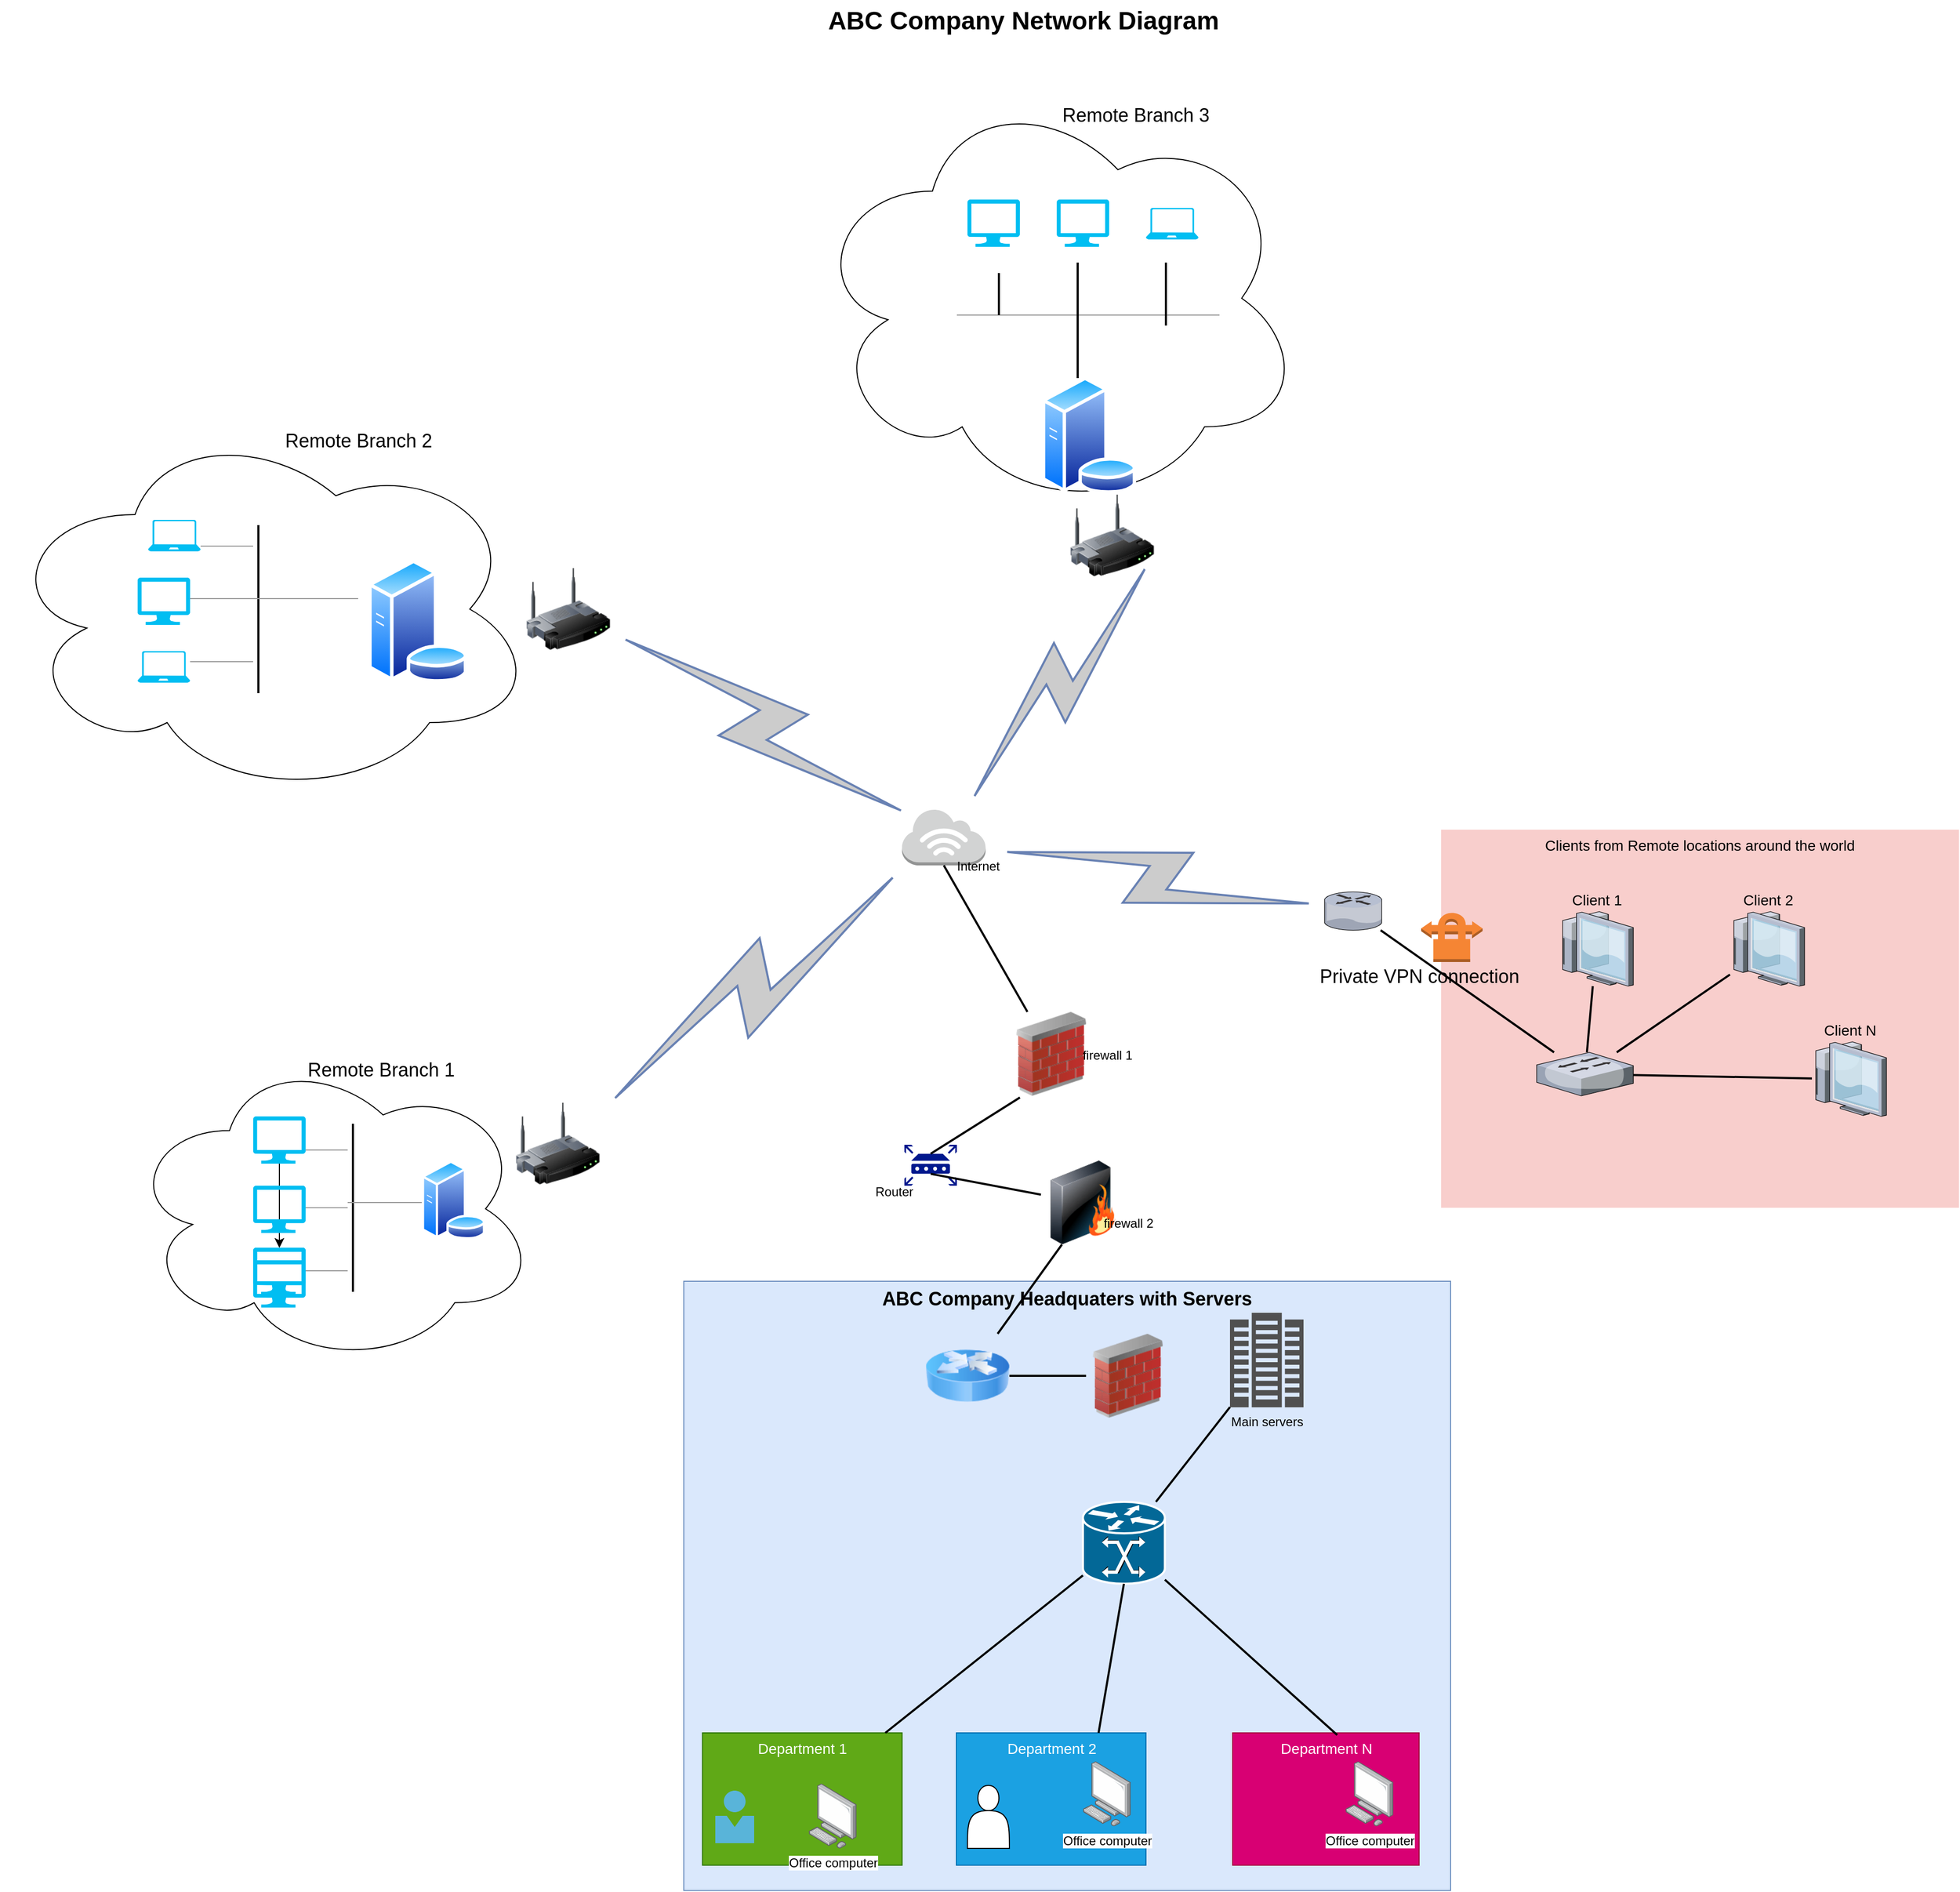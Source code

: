 <mxfile version="20.7.4" type="device"><diagram id="hyU-bhejoa185x5GGzPg" name="Page-1"><mxGraphModel dx="1867" dy="1758" grid="1" gridSize="10" guides="1" tooltips="1" connect="1" arrows="1" fold="1" page="1" pageScale="1" pageWidth="850" pageHeight="1100" math="0" shadow="0"><root><mxCell id="0"/><mxCell id="1" parent="0"/><mxCell id="z2CNUM2n9HA1sx5QMGbr-12" value="Clients from Remote locations around the world" style="whiteSpace=wrap;html=1;fillColor=#f8cecc;fontSize=14;strokeColor=none;verticalAlign=top;" vertex="1" parent="1"><mxGeometry x="1831" y="160" width="493" height="360" as="geometry"/></mxCell><mxCell id="z2CNUM2n9HA1sx5QMGbr-13" style="edgeStyle=none;rounded=0;html=1;startSize=10;endSize=10;jettySize=auto;orthogonalLoop=1;fontSize=14;endArrow=none;endFill=0;strokeWidth=2;" edge="1" parent="1" source="z2CNUM2n9HA1sx5QMGbr-14" target="z2CNUM2n9HA1sx5QMGbr-18"><mxGeometry relative="1" as="geometry"/></mxCell><mxCell id="z2CNUM2n9HA1sx5QMGbr-14" value="" style="verticalLabelPosition=bottom;aspect=fixed;html=1;verticalAlign=top;strokeColor=none;shape=mxgraph.citrix.router;fillColor=#66B2FF;gradientColor=#0066CC;fontSize=14;" vertex="1" parent="1"><mxGeometry x="1720" y="219.25" width="55" height="36.5" as="geometry"/></mxCell><mxCell id="z2CNUM2n9HA1sx5QMGbr-15" style="edgeStyle=none;rounded=0;html=1;startSize=10;endSize=10;jettySize=auto;orthogonalLoop=1;fontSize=14;endArrow=none;endFill=0;strokeWidth=2;" edge="1" parent="1" source="z2CNUM2n9HA1sx5QMGbr-18" target="z2CNUM2n9HA1sx5QMGbr-21"><mxGeometry relative="1" as="geometry"/></mxCell><mxCell id="z2CNUM2n9HA1sx5QMGbr-16" style="edgeStyle=none;rounded=0;html=1;startSize=10;endSize=10;jettySize=auto;orthogonalLoop=1;fontSize=14;endArrow=none;endFill=0;strokeWidth=2;" edge="1" parent="1" source="z2CNUM2n9HA1sx5QMGbr-18" target="z2CNUM2n9HA1sx5QMGbr-20"><mxGeometry relative="1" as="geometry"/></mxCell><mxCell id="z2CNUM2n9HA1sx5QMGbr-17" style="edgeStyle=none;rounded=0;html=1;startSize=10;endSize=10;jettySize=auto;orthogonalLoop=1;fontSize=14;endArrow=none;endFill=0;strokeWidth=2;" edge="1" parent="1" source="z2CNUM2n9HA1sx5QMGbr-18" target="z2CNUM2n9HA1sx5QMGbr-19"><mxGeometry relative="1" as="geometry"/></mxCell><mxCell id="z2CNUM2n9HA1sx5QMGbr-18" value="" style="verticalLabelPosition=bottom;aspect=fixed;html=1;verticalAlign=top;strokeColor=none;shape=mxgraph.citrix.switch;fillColor=#66B2FF;gradientColor=#0066CC;fontSize=14;" vertex="1" parent="1"><mxGeometry x="1922" y="372" width="92" height="41.5" as="geometry"/></mxCell><mxCell id="z2CNUM2n9HA1sx5QMGbr-19" value="Client N&lt;br&gt;" style="verticalLabelPosition=top;aspect=fixed;html=1;verticalAlign=bottom;strokeColor=none;shape=mxgraph.citrix.thin_client;fillColor=#66B2FF;gradientColor=#0066CC;fontSize=14;labelPosition=center;align=center;" vertex="1" parent="1"><mxGeometry x="2184" y="362" width="71" height="71" as="geometry"/></mxCell><mxCell id="z2CNUM2n9HA1sx5QMGbr-20" value="Client 2&lt;br&gt;" style="verticalLabelPosition=top;aspect=fixed;html=1;verticalAlign=bottom;strokeColor=none;shape=mxgraph.citrix.thin_client;fillColor=#66B2FF;gradientColor=#0066CC;fontSize=14;labelPosition=center;align=center;" vertex="1" parent="1"><mxGeometry x="2106" y="238" width="71" height="71" as="geometry"/></mxCell><mxCell id="z2CNUM2n9HA1sx5QMGbr-21" value="Client 1&lt;br&gt;" style="verticalLabelPosition=top;aspect=fixed;html=1;verticalAlign=bottom;strokeColor=none;shape=mxgraph.citrix.thin_client;fillColor=#66B2FF;gradientColor=#0066CC;fontSize=14;labelPosition=center;align=center;" vertex="1" parent="1"><mxGeometry x="1943" y="238" width="71" height="71" as="geometry"/></mxCell><mxCell id="z2CNUM2n9HA1sx5QMGbr-22" value="&lt;b&gt;&lt;font style=&quot;font-size: 18px;&quot;&gt;ABC Company Headquaters with Servers&lt;/font&gt;&lt;/b&gt;" style="whiteSpace=wrap;html=1;fillColor=#dae8fc;fontSize=14;strokeColor=#6c8ebf;verticalAlign=top;" vertex="1" parent="1"><mxGeometry x="1110" y="590" width="730" height="580" as="geometry"/></mxCell><mxCell id="z2CNUM2n9HA1sx5QMGbr-23" value="" style="outlineConnect=0;dashed=0;verticalLabelPosition=bottom;verticalAlign=top;align=center;html=1;shape=mxgraph.aws3.internet_3;fillColor=#D2D3D3;gradientColor=none;" vertex="1" parent="1"><mxGeometry x="1317.8" y="140" width="79.5" height="54" as="geometry"/></mxCell><mxCell id="z2CNUM2n9HA1sx5QMGbr-24" value="Internet" style="text;html=1;align=center;verticalAlign=middle;resizable=0;points=[];autosize=1;strokeColor=none;fillColor=none;" vertex="1" parent="1"><mxGeometry x="1360" y="180" width="60" height="30" as="geometry"/></mxCell><mxCell id="z2CNUM2n9HA1sx5QMGbr-25" value="" style="image;html=1;image=img/lib/clip_art/networking/Firewall_02_128x128.png" vertex="1" parent="1"><mxGeometry x="1420" y="333.5" width="80" height="80" as="geometry"/></mxCell><mxCell id="z2CNUM2n9HA1sx5QMGbr-26" value="" style="image;html=1;image=img/lib/clip_art/networking/Firewall_128x128.png" vertex="1" parent="1"><mxGeometry x="1450" y="475" width="80" height="80" as="geometry"/></mxCell><mxCell id="z2CNUM2n9HA1sx5QMGbr-27" value="" style="sketch=0;aspect=fixed;pointerEvents=1;shadow=0;dashed=0;html=1;strokeColor=none;labelPosition=center;verticalLabelPosition=bottom;verticalAlign=top;align=center;fillColor=#00188D;shape=mxgraph.mscae.enterprise.router" vertex="1" parent="1"><mxGeometry x="1320" y="460" width="50" height="39" as="geometry"/></mxCell><mxCell id="z2CNUM2n9HA1sx5QMGbr-28" value="firewall 1" style="text;html=1;align=center;verticalAlign=middle;resizable=0;points=[];autosize=1;strokeColor=none;fillColor=none;" vertex="1" parent="1"><mxGeometry x="1477.8" y="360" width="70" height="30" as="geometry"/></mxCell><mxCell id="z2CNUM2n9HA1sx5QMGbr-29" value="firewall 2" style="text;html=1;align=center;verticalAlign=middle;resizable=0;points=[];autosize=1;strokeColor=none;fillColor=none;" vertex="1" parent="1"><mxGeometry x="1498" y="520" width="70" height="30" as="geometry"/></mxCell><mxCell id="z2CNUM2n9HA1sx5QMGbr-30" value="Router" style="text;html=1;align=center;verticalAlign=middle;resizable=0;points=[];autosize=1;strokeColor=none;fillColor=none;" vertex="1" parent="1"><mxGeometry x="1280" y="490" width="60" height="30" as="geometry"/></mxCell><mxCell id="z2CNUM2n9HA1sx5QMGbr-31" style="edgeStyle=none;rounded=0;html=1;startSize=10;endSize=10;jettySize=auto;orthogonalLoop=1;fontSize=14;endArrow=none;endFill=0;strokeWidth=2;entryX=0.5;entryY=1;entryDx=0;entryDy=0;entryPerimeter=0;" edge="1" parent="1" source="z2CNUM2n9HA1sx5QMGbr-25" target="z2CNUM2n9HA1sx5QMGbr-23"><mxGeometry x="-1" relative="1" as="geometry"><mxPoint x="1550" y="100" as="sourcePoint"/><mxPoint x="1561.159" y="1" as="targetPoint"/><mxPoint as="offset"/></mxGeometry></mxCell><mxCell id="z2CNUM2n9HA1sx5QMGbr-32" style="edgeStyle=none;rounded=0;html=1;startSize=10;endSize=10;jettySize=auto;orthogonalLoop=1;fontSize=14;endArrow=none;endFill=0;strokeWidth=2;exitX=0.5;exitY=0.22;exitDx=0;exitDy=0;exitPerimeter=0;entryX=0.125;entryY=1.019;entryDx=0;entryDy=0;entryPerimeter=0;" edge="1" parent="1" source="z2CNUM2n9HA1sx5QMGbr-27" target="z2CNUM2n9HA1sx5QMGbr-25"><mxGeometry relative="1" as="geometry"><mxPoint x="1990.339" y="392" as="sourcePoint"/><mxPoint x="1460" y="360" as="targetPoint"/></mxGeometry></mxCell><mxCell id="z2CNUM2n9HA1sx5QMGbr-33" style="edgeStyle=none;rounded=0;html=1;startSize=10;endSize=10;jettySize=auto;orthogonalLoop=1;fontSize=14;endArrow=none;endFill=0;strokeWidth=2;entryX=0.5;entryY=0.71;entryDx=0;entryDy=0;entryPerimeter=0;" edge="1" parent="1" source="z2CNUM2n9HA1sx5QMGbr-26" target="z2CNUM2n9HA1sx5QMGbr-27"><mxGeometry relative="1" as="geometry"><mxPoint x="1410" y="360" as="sourcePoint"/><mxPoint x="1421.159" y="261" as="targetPoint"/></mxGeometry></mxCell><mxCell id="z2CNUM2n9HA1sx5QMGbr-34" style="edgeStyle=none;rounded=0;html=1;startSize=10;endSize=10;jettySize=auto;orthogonalLoop=1;fontSize=14;endArrow=none;endFill=0;strokeWidth=2;entryX=0.25;entryY=1;entryDx=0;entryDy=0;" edge="1" parent="1" source="z2CNUM2n9HA1sx5QMGbr-35" target="z2CNUM2n9HA1sx5QMGbr-26"><mxGeometry relative="1" as="geometry"><mxPoint x="2010.339" y="412" as="sourcePoint"/><mxPoint x="2021.498" y="313" as="targetPoint"/></mxGeometry></mxCell><mxCell id="z2CNUM2n9HA1sx5QMGbr-35" value="" style="image;html=1;image=img/lib/clip_art/networking/Router_Icon_128x128.png" vertex="1" parent="1"><mxGeometry x="1340" y="640" width="80" height="80" as="geometry"/></mxCell><mxCell id="z2CNUM2n9HA1sx5QMGbr-36" value="" style="shape=mxgraph.cisco.switches.mgx_8000_multiservice_switch;html=1;pointerEvents=1;dashed=0;fillColor=#036897;strokeColor=#ffffff;strokeWidth=2;verticalLabelPosition=bottom;verticalAlign=top;align=center;outlineConnect=0;" vertex="1" parent="1"><mxGeometry x="1490" y="800" width="78" height="78" as="geometry"/></mxCell><mxCell id="z2CNUM2n9HA1sx5QMGbr-40" style="edgeStyle=none;rounded=0;html=1;startSize=10;endSize=10;jettySize=auto;orthogonalLoop=1;fontSize=14;endArrow=none;endFill=0;strokeWidth=2;" edge="1" parent="1" source="z2CNUM2n9HA1sx5QMGbr-55" target="z2CNUM2n9HA1sx5QMGbr-36"><mxGeometry relative="1" as="geometry"><mxPoint x="2060" y="840" as="sourcePoint"/><mxPoint x="2207" y="789" as="targetPoint"/></mxGeometry></mxCell><mxCell id="z2CNUM2n9HA1sx5QMGbr-42" value="Department 1" style="whiteSpace=wrap;html=1;fillColor=#60a917;fontSize=14;strokeColor=#2D7600;verticalAlign=top;fontColor=#ffffff;" vertex="1" parent="1"><mxGeometry x="1127.8" y="1020" width="190" height="126" as="geometry"/></mxCell><mxCell id="z2CNUM2n9HA1sx5QMGbr-43" value="Office computer" style="points=[];aspect=fixed;html=1;align=center;shadow=0;dashed=0;image;image=img/lib/allied_telesis/computer_and_terminals/Personal_Computer.svg;" vertex="1" parent="1"><mxGeometry x="1229" y="1068.2" width="45.6" height="61.8" as="geometry"/></mxCell><mxCell id="z2CNUM2n9HA1sx5QMGbr-44" value="" style="sketch=0;aspect=fixed;html=1;points=[];align=center;image;fontSize=12;image=img/lib/mscae/Person.svg;" vertex="1" parent="1"><mxGeometry x="1140" y="1075" width="37" height="50" as="geometry"/></mxCell><mxCell id="z2CNUM2n9HA1sx5QMGbr-47" value="Department 2" style="whiteSpace=wrap;html=1;fillColor=#1ba1e2;fontSize=14;strokeColor=#006EAF;verticalAlign=top;fontColor=#ffffff;" vertex="1" parent="1"><mxGeometry x="1369.5" y="1020" width="180.5" height="126" as="geometry"/></mxCell><mxCell id="z2CNUM2n9HA1sx5QMGbr-48" value="Department N" style="whiteSpace=wrap;html=1;fillColor=#d80073;fontSize=14;strokeColor=#A50040;verticalAlign=top;fontColor=#ffffff;" vertex="1" parent="1"><mxGeometry x="1632.5" y="1020" width="177.5" height="126" as="geometry"/></mxCell><mxCell id="z2CNUM2n9HA1sx5QMGbr-49" value="" style="shape=actor;whiteSpace=wrap;html=1;" vertex="1" parent="1"><mxGeometry x="1380" y="1070" width="40" height="60" as="geometry"/></mxCell><mxCell id="z2CNUM2n9HA1sx5QMGbr-50" value="" style="shape=image;html=1;verticalAlign=top;verticalLabelPosition=bottom;labelBackgroundColor=#ffffff;imageAspect=0;aspect=fixed;image=https://cdn1.iconfinder.com/data/icons/ionicons-fill-vol-2/512/person-128.png" vertex="1" parent="1"><mxGeometry x="1646" y="1060" width="54" height="54" as="geometry"/></mxCell><mxCell id="z2CNUM2n9HA1sx5QMGbr-51" value="Office computer" style="points=[];aspect=fixed;html=1;align=center;shadow=0;dashed=0;image;image=img/lib/allied_telesis/computer_and_terminals/Personal_Computer.svg;" vertex="1" parent="1"><mxGeometry x="1490" y="1047.1" width="45.6" height="61.8" as="geometry"/></mxCell><mxCell id="z2CNUM2n9HA1sx5QMGbr-53" value="Office computer" style="points=[];aspect=fixed;html=1;align=center;shadow=0;dashed=0;image;image=img/lib/allied_telesis/computer_and_terminals/Personal_Computer.svg;" vertex="1" parent="1"><mxGeometry x="1740" y="1047.1" width="45.6" height="61.8" as="geometry"/></mxCell><mxCell id="z2CNUM2n9HA1sx5QMGbr-54" value="" style="image;html=1;image=img/lib/clip_art/networking/Firewall_02_128x128.png" vertex="1" parent="1"><mxGeometry x="1493" y="640" width="80" height="80" as="geometry"/></mxCell><mxCell id="z2CNUM2n9HA1sx5QMGbr-55" value="Main servers" style="sketch=0;pointerEvents=1;shadow=0;dashed=0;html=1;strokeColor=none;fillColor=#505050;labelPosition=center;verticalLabelPosition=bottom;verticalAlign=top;outlineConnect=0;align=center;shape=mxgraph.office.servers.datacenter;" vertex="1" parent="1"><mxGeometry x="1630" y="620" width="70" height="90" as="geometry"/></mxCell><mxCell id="z2CNUM2n9HA1sx5QMGbr-56" style="edgeStyle=none;rounded=0;html=1;startSize=10;endSize=10;jettySize=auto;orthogonalLoop=1;fontSize=14;endArrow=none;endFill=0;strokeWidth=2;exitX=1;exitY=0.5;exitDx=0;exitDy=0;" edge="1" parent="1" source="z2CNUM2n9HA1sx5QMGbr-35" target="z2CNUM2n9HA1sx5QMGbr-54"><mxGeometry relative="1" as="geometry"><mxPoint x="950" y="720" as="sourcePoint"/><mxPoint x="1042.54" y="830" as="targetPoint"/></mxGeometry></mxCell><mxCell id="z2CNUM2n9HA1sx5QMGbr-57" style="edgeStyle=none;rounded=0;html=1;startSize=10;endSize=10;jettySize=auto;orthogonalLoop=1;fontSize=14;endArrow=none;endFill=0;strokeWidth=2;" edge="1" parent="1" source="z2CNUM2n9HA1sx5QMGbr-36" target="z2CNUM2n9HA1sx5QMGbr-42"><mxGeometry relative="1" as="geometry"><mxPoint x="1000" y="890" as="sourcePoint"/><mxPoint x="1092.54" y="1000" as="targetPoint"/></mxGeometry></mxCell><mxCell id="z2CNUM2n9HA1sx5QMGbr-58" style="edgeStyle=none;rounded=0;html=1;startSize=10;endSize=10;jettySize=auto;orthogonalLoop=1;fontSize=14;endArrow=none;endFill=0;strokeWidth=2;exitX=0.5;exitY=1;exitDx=0;exitDy=0;exitPerimeter=0;entryX=0.75;entryY=0;entryDx=0;entryDy=0;" edge="1" parent="1" source="z2CNUM2n9HA1sx5QMGbr-36" target="z2CNUM2n9HA1sx5QMGbr-47"><mxGeometry relative="1" as="geometry"><mxPoint x="1030" y="890" as="sourcePoint"/><mxPoint x="1122.54" y="1000" as="targetPoint"/></mxGeometry></mxCell><mxCell id="z2CNUM2n9HA1sx5QMGbr-59" style="edgeStyle=none;rounded=0;html=1;startSize=10;endSize=10;jettySize=auto;orthogonalLoop=1;fontSize=14;endArrow=none;endFill=0;strokeWidth=2;entryX=0.561;entryY=0.016;entryDx=0;entryDy=0;entryPerimeter=0;" edge="1" parent="1" source="z2CNUM2n9HA1sx5QMGbr-36" target="z2CNUM2n9HA1sx5QMGbr-48"><mxGeometry relative="1" as="geometry"><mxPoint x="1080" y="910" as="sourcePoint"/><mxPoint x="1172.54" y="1020" as="targetPoint"/></mxGeometry></mxCell><mxCell id="z2CNUM2n9HA1sx5QMGbr-61" value="Private VPN connection" style="text;html=1;align=center;verticalAlign=middle;resizable=0;points=[];autosize=1;strokeColor=none;fillColor=none;fontSize=18;" vertex="1" parent="1"><mxGeometry x="1705" y="280" width="210" height="40" as="geometry"/></mxCell><mxCell id="z2CNUM2n9HA1sx5QMGbr-62" value="" style="outlineConnect=0;dashed=0;verticalLabelPosition=bottom;verticalAlign=top;align=center;html=1;shape=mxgraph.aws3.vpn_connection;fillColor=#F58534;gradientColor=none;fontSize=18;" vertex="1" parent="1"><mxGeometry x="1812" y="238" width="58.5" height="48" as="geometry"/></mxCell><mxCell id="z2CNUM2n9HA1sx5QMGbr-65" value="" style="ellipse;shape=cloud;whiteSpace=wrap;html=1;fontSize=18;" vertex="1" parent="1"><mxGeometry x="580" y="372" width="390" height="298" as="geometry"/></mxCell><mxCell id="z2CNUM2n9HA1sx5QMGbr-66" value="" style="image;html=1;image=img/lib/clip_art/networking/Wireless_Router_128x128.png;fontSize=18;" vertex="1" parent="1"><mxGeometry x="950" y="419" width="80" height="80" as="geometry"/></mxCell><mxCell id="z2CNUM2n9HA1sx5QMGbr-68" value="Remote Branch 1" style="text;whiteSpace=wrap;html=1;fontSize=18;" vertex="1" parent="1"><mxGeometry x="750" y="372" width="160" height="50" as="geometry"/></mxCell><mxCell id="z2CNUM2n9HA1sx5QMGbr-87" value="" style="edgeStyle=orthogonalEdgeStyle;rounded=0;orthogonalLoop=1;jettySize=auto;html=1;fontSize=18;" edge="1" parent="1" source="z2CNUM2n9HA1sx5QMGbr-69" target="z2CNUM2n9HA1sx5QMGbr-86"><mxGeometry relative="1" as="geometry"/></mxCell><mxCell id="z2CNUM2n9HA1sx5QMGbr-89" value="" style="edgeStyle=orthogonalEdgeStyle;rounded=0;orthogonalLoop=1;jettySize=auto;html=1;fontSize=18;" edge="1" parent="1" source="z2CNUM2n9HA1sx5QMGbr-69" target="z2CNUM2n9HA1sx5QMGbr-88"><mxGeometry relative="1" as="geometry"/></mxCell><mxCell id="z2CNUM2n9HA1sx5QMGbr-69" value="" style="verticalLabelPosition=bottom;html=1;verticalAlign=top;align=center;strokeColor=none;fillColor=#00BEF2;shape=mxgraph.azure.computer;pointerEvents=1;fontSize=18;" vertex="1" parent="1"><mxGeometry x="700" y="433" width="50" height="45" as="geometry"/></mxCell><mxCell id="z2CNUM2n9HA1sx5QMGbr-70" value="" style="verticalLabelPosition=bottom;html=1;verticalAlign=top;align=center;strokeColor=none;fillColor=#00BEF2;shape=mxgraph.azure.computer;pointerEvents=1;fontSize=18;" vertex="1" parent="1"><mxGeometry x="700" y="499" width="50" height="45" as="geometry"/></mxCell><mxCell id="z2CNUM2n9HA1sx5QMGbr-73" value="" style="verticalLabelPosition=bottom;html=1;verticalAlign=top;align=center;strokeColor=none;fillColor=#00BEF2;shape=mxgraph.azure.computer;pointerEvents=1;fontSize=18;" vertex="1" parent="1"><mxGeometry x="700" y="570" width="50" height="45" as="geometry"/></mxCell><mxCell id="z2CNUM2n9HA1sx5QMGbr-74" value="" style="html=1;outlineConnect=0;fillColor=#CCCCCC;strokeColor=#6881B3;gradientColor=none;gradientDirection=north;strokeWidth=2;shape=mxgraph.networks.comm_link_edge;html=1;rounded=0;fontSize=18;" edge="1" parent="1" source="z2CNUM2n9HA1sx5QMGbr-66" target="z2CNUM2n9HA1sx5QMGbr-23"><mxGeometry width="100" height="100" relative="1" as="geometry"><mxPoint x="1170" y="560" as="sourcePoint"/><mxPoint x="1270" y="460" as="targetPoint"/></mxGeometry></mxCell><mxCell id="z2CNUM2n9HA1sx5QMGbr-79" value="" style="html=1;outlineConnect=0;fillColor=#CCCCCC;strokeColor=#6881B3;gradientColor=none;gradientDirection=north;strokeWidth=2;shape=mxgraph.networks.comm_link_edge;html=1;rounded=0;fontSize=18;exitX=0.7;exitY=-0.05;exitDx=0;exitDy=0;exitPerimeter=0;entryX=0.018;entryY=0.377;entryDx=0;entryDy=0;entryPerimeter=0;" edge="1" parent="1" source="z2CNUM2n9HA1sx5QMGbr-24" target="z2CNUM2n9HA1sx5QMGbr-14"><mxGeometry width="100" height="100" relative="1" as="geometry"><mxPoint x="1520" y="230" as="sourcePoint"/><mxPoint x="1620" y="130" as="targetPoint"/></mxGeometry></mxCell><mxCell id="z2CNUM2n9HA1sx5QMGbr-81" value="" style="line;strokeWidth=2;direction=south;html=1;fontSize=18;" vertex="1" parent="1"><mxGeometry x="790" y="440" width="10" height="160" as="geometry"/></mxCell><mxCell id="z2CNUM2n9HA1sx5QMGbr-82" value="" style="verticalLabelPosition=bottom;shadow=0;dashed=0;align=center;html=1;verticalAlign=top;strokeWidth=1;shape=mxgraph.mockup.markup.line;strokeColor=#999999;fontSize=18;" vertex="1" parent="1"><mxGeometry x="750" y="570" width="40" height="20" as="geometry"/></mxCell><mxCell id="z2CNUM2n9HA1sx5QMGbr-83" value="" style="verticalLabelPosition=bottom;shadow=0;dashed=0;align=center;html=1;verticalAlign=top;strokeWidth=1;shape=mxgraph.mockup.markup.line;strokeColor=#999999;fontSize=18;" vertex="1" parent="1"><mxGeometry x="750" y="510" width="40" height="20" as="geometry"/></mxCell><mxCell id="z2CNUM2n9HA1sx5QMGbr-84" value="" style="verticalLabelPosition=bottom;shadow=0;dashed=0;align=center;html=1;verticalAlign=top;strokeWidth=1;shape=mxgraph.mockup.markup.line;strokeColor=#999999;fontSize=18;" vertex="1" parent="1"><mxGeometry x="750" y="455" width="40" height="20" as="geometry"/></mxCell><mxCell id="z2CNUM2n9HA1sx5QMGbr-85" value="" style="verticalLabelPosition=bottom;shadow=0;dashed=0;align=center;html=1;verticalAlign=top;strokeWidth=1;shape=mxgraph.mockup.markup.line;strokeColor=#999999;fontSize=18;" vertex="1" parent="1"><mxGeometry x="790" y="505" width="80" height="20" as="geometry"/></mxCell><mxCell id="z2CNUM2n9HA1sx5QMGbr-86" value="" style="verticalLabelPosition=bottom;html=1;verticalAlign=top;align=center;strokeColor=none;fillColor=#00BEF2;shape=mxgraph.azure.computer;pointerEvents=1;fontSize=18;" vertex="1" parent="1"><mxGeometry x="700" y="558" width="50" height="45" as="geometry"/></mxCell><mxCell id="z2CNUM2n9HA1sx5QMGbr-88" value="" style="verticalLabelPosition=bottom;html=1;verticalAlign=top;align=center;strokeColor=none;fillColor=#00BEF2;shape=mxgraph.azure.computer;pointerEvents=1;fontSize=18;" vertex="1" parent="1"><mxGeometry x="700" y="558" width="50" height="45" as="geometry"/></mxCell><mxCell id="z2CNUM2n9HA1sx5QMGbr-96" value="" style="ellipse;shape=cloud;whiteSpace=wrap;html=1;fontSize=18;" vertex="1" parent="1"><mxGeometry x="460" y="-230" width="510" height="360" as="geometry"/></mxCell><mxCell id="z2CNUM2n9HA1sx5QMGbr-97" value="" style="ellipse;shape=cloud;whiteSpace=wrap;html=1;fontSize=18;" vertex="1" parent="1"><mxGeometry x="1229" y="-550" width="471" height="408" as="geometry"/></mxCell><mxCell id="z2CNUM2n9HA1sx5QMGbr-98" value="Remote Branch 2" style="text;html=1;align=center;verticalAlign=middle;resizable=0;points=[];autosize=1;strokeColor=none;fillColor=none;fontSize=18;" vertex="1" parent="1"><mxGeometry x="720" y="-230" width="160" height="40" as="geometry"/></mxCell><mxCell id="z2CNUM2n9HA1sx5QMGbr-100" value="" style="line;strokeWidth=2;direction=south;html=1;fontSize=18;" vertex="1" parent="1"><mxGeometry x="700" y="-130" width="10" height="160" as="geometry"/></mxCell><mxCell id="z2CNUM2n9HA1sx5QMGbr-101" value="" style="verticalLabelPosition=bottom;shadow=0;dashed=0;align=center;html=1;verticalAlign=top;strokeWidth=1;shape=mxgraph.mockup.markup.line;strokeColor=#999999;fontSize=18;" vertex="1" parent="1"><mxGeometry x="640" y="-10" width="60" height="20" as="geometry"/></mxCell><mxCell id="z2CNUM2n9HA1sx5QMGbr-102" value="" style="verticalLabelPosition=bottom;shadow=0;dashed=0;align=center;html=1;verticalAlign=top;strokeWidth=1;shape=mxgraph.mockup.markup.line;strokeColor=#999999;fontSize=18;" vertex="1" parent="1"><mxGeometry x="640" y="-70" width="70" height="20" as="geometry"/></mxCell><mxCell id="z2CNUM2n9HA1sx5QMGbr-103" value="" style="verticalLabelPosition=bottom;shadow=0;dashed=0;align=center;html=1;verticalAlign=top;strokeWidth=1;shape=mxgraph.mockup.markup.line;strokeColor=#999999;fontSize=18;" vertex="1" parent="1"><mxGeometry x="650" y="-120" width="50" height="20" as="geometry"/></mxCell><mxCell id="z2CNUM2n9HA1sx5QMGbr-104" value="" style="verticalLabelPosition=bottom;shadow=0;dashed=0;align=center;html=1;verticalAlign=top;strokeWidth=1;shape=mxgraph.mockup.markup.line;strokeColor=#999999;fontSize=18;" vertex="1" parent="1"><mxGeometry x="700" y="-70" width="100" height="20" as="geometry"/></mxCell><mxCell id="z2CNUM2n9HA1sx5QMGbr-105" value="" style="aspect=fixed;perimeter=ellipsePerimeter;html=1;align=center;shadow=0;dashed=0;spacingTop=3;image;image=img/lib/active_directory/database_server.svg;fontSize=18;" vertex="1" parent="1"><mxGeometry x="808.5" y="-97.5" width="96.35" height="117.5" as="geometry"/></mxCell><mxCell id="z2CNUM2n9HA1sx5QMGbr-106" value="" style="aspect=fixed;perimeter=ellipsePerimeter;html=1;align=center;shadow=0;dashed=0;spacingTop=3;image;image=img/lib/active_directory/database_server.svg;fontSize=18;" vertex="1" parent="1"><mxGeometry x="860" y="475" width="61.5" height="75" as="geometry"/></mxCell><mxCell id="z2CNUM2n9HA1sx5QMGbr-107" value="" style="image;html=1;image=img/lib/clip_art/networking/Wireless_Router_128x128.png;fontSize=18;" vertex="1" parent="1"><mxGeometry x="960" y="-90" width="80" height="80" as="geometry"/></mxCell><mxCell id="z2CNUM2n9HA1sx5QMGbr-108" value="" style="image;html=1;image=img/lib/clip_art/networking/Wireless_Router_128x128.png;fontSize=18;" vertex="1" parent="1"><mxGeometry x="1477.8" y="-160" width="80" height="80" as="geometry"/></mxCell><mxCell id="z2CNUM2n9HA1sx5QMGbr-109" value="" style="verticalLabelPosition=bottom;shadow=0;dashed=0;align=center;html=1;verticalAlign=top;strokeWidth=1;shape=mxgraph.mockup.markup.line;strokeColor=#999999;fontSize=18;" vertex="1" parent="1"><mxGeometry x="1370" y="-340" width="250" height="20" as="geometry"/></mxCell><mxCell id="z2CNUM2n9HA1sx5QMGbr-110" value="" style="line;strokeWidth=2;direction=south;html=1;fontSize=18;" vertex="1" parent="1"><mxGeometry x="1405" y="-370" width="10" height="40" as="geometry"/></mxCell><mxCell id="z2CNUM2n9HA1sx5QMGbr-111" value="" style="line;strokeWidth=2;direction=south;html=1;fontSize=18;" vertex="1" parent="1"><mxGeometry x="1480" y="-380" width="10" height="50" as="geometry"/></mxCell><mxCell id="z2CNUM2n9HA1sx5QMGbr-112" value="" style="line;strokeWidth=2;direction=south;html=1;fontSize=18;" vertex="1" parent="1"><mxGeometry x="1229" y="-380" width="680" height="60" as="geometry"/></mxCell><mxCell id="z2CNUM2n9HA1sx5QMGbr-113" value="" style="line;strokeWidth=2;direction=south;html=1;fontSize=18;" vertex="1" parent="1"><mxGeometry x="1480" y="-330" width="10" height="60" as="geometry"/></mxCell><mxCell id="z2CNUM2n9HA1sx5QMGbr-114" value="" style="aspect=fixed;perimeter=ellipsePerimeter;html=1;align=center;shadow=0;dashed=0;spacingTop=3;image;image=img/lib/active_directory/database_server.svg;fontSize=18;" vertex="1" parent="1"><mxGeometry x="1450" y="-271.59" width="91.5" height="111.59" as="geometry"/></mxCell><mxCell id="z2CNUM2n9HA1sx5QMGbr-115" value="" style="verticalLabelPosition=bottom;html=1;verticalAlign=top;align=center;strokeColor=none;fillColor=#00BEF2;shape=mxgraph.azure.computer;pointerEvents=1;fontSize=18;" vertex="1" parent="1"><mxGeometry x="1380" y="-440" width="50" height="45" as="geometry"/></mxCell><mxCell id="z2CNUM2n9HA1sx5QMGbr-116" value="" style="verticalLabelPosition=bottom;html=1;verticalAlign=top;align=center;strokeColor=none;fillColor=#00BEF2;shape=mxgraph.azure.computer;pointerEvents=1;fontSize=18;" vertex="1" parent="1"><mxGeometry x="1465" y="-440" width="50" height="45" as="geometry"/></mxCell><mxCell id="z2CNUM2n9HA1sx5QMGbr-117" value="" style="verticalLabelPosition=bottom;html=1;verticalAlign=top;align=center;strokeColor=none;fillColor=#00BEF2;shape=mxgraph.azure.laptop;pointerEvents=1;fontSize=18;" vertex="1" parent="1"><mxGeometry x="1550" y="-432" width="50" height="30" as="geometry"/></mxCell><mxCell id="z2CNUM2n9HA1sx5QMGbr-118" value="" style="verticalLabelPosition=bottom;html=1;verticalAlign=top;align=center;strokeColor=none;fillColor=#00BEF2;shape=mxgraph.azure.laptop;pointerEvents=1;fontSize=18;" vertex="1" parent="1"><mxGeometry x="600" y="-135" width="50" height="30" as="geometry"/></mxCell><mxCell id="z2CNUM2n9HA1sx5QMGbr-119" value="" style="verticalLabelPosition=bottom;html=1;verticalAlign=top;align=center;strokeColor=none;fillColor=#00BEF2;shape=mxgraph.azure.computer;pointerEvents=1;fontSize=18;" vertex="1" parent="1"><mxGeometry x="590" y="-80" width="50" height="45" as="geometry"/></mxCell><mxCell id="z2CNUM2n9HA1sx5QMGbr-120" value="" style="verticalLabelPosition=bottom;html=1;verticalAlign=top;align=center;strokeColor=none;fillColor=#00BEF2;shape=mxgraph.azure.laptop;pointerEvents=1;fontSize=18;" vertex="1" parent="1"><mxGeometry x="590" y="-10" width="50" height="30" as="geometry"/></mxCell><mxCell id="z2CNUM2n9HA1sx5QMGbr-121" value="Remote Branch 3" style="text;html=1;align=center;verticalAlign=middle;resizable=0;points=[];autosize=1;strokeColor=none;fillColor=none;fontSize=18;" vertex="1" parent="1"><mxGeometry x="1460" y="-540" width="160" height="40" as="geometry"/></mxCell><mxCell id="z2CNUM2n9HA1sx5QMGbr-122" value="" style="html=1;outlineConnect=0;fillColor=#CCCCCC;strokeColor=#6881B3;gradientColor=none;gradientDirection=north;strokeWidth=2;shape=mxgraph.networks.comm_link_edge;html=1;rounded=0;fontSize=18;exitX=1;exitY=0.75;exitDx=0;exitDy=0;entryX=0.17;entryY=0.2;entryDx=0;entryDy=0;entryPerimeter=0;" edge="1" parent="1" source="z2CNUM2n9HA1sx5QMGbr-107" target="z2CNUM2n9HA1sx5QMGbr-23"><mxGeometry width="100" height="100" relative="1" as="geometry"><mxPoint x="1230" y="70" as="sourcePoint"/><mxPoint x="1330" y="-30" as="targetPoint"/></mxGeometry></mxCell><mxCell id="z2CNUM2n9HA1sx5QMGbr-123" value="" style="html=1;outlineConnect=0;fillColor=#CCCCCC;strokeColor=#6881B3;gradientColor=none;gradientDirection=north;strokeWidth=2;shape=mxgraph.networks.comm_link_edge;html=1;rounded=0;fontSize=18;exitX=1;exitY=0.75;exitDx=0;exitDy=0;" edge="1" parent="1" source="z2CNUM2n9HA1sx5QMGbr-108" target="z2CNUM2n9HA1sx5QMGbr-23"><mxGeometry width="100" height="100" relative="1" as="geometry"><mxPoint x="1660" y="-80" as="sourcePoint"/><mxPoint x="1760" y="-180" as="targetPoint"/></mxGeometry></mxCell><mxCell id="z2CNUM2n9HA1sx5QMGbr-124" value="&lt;b&gt;&lt;font style=&quot;font-size: 24px;&quot;&gt;ABC Company Network Diagram&lt;/font&gt;&lt;/b&gt;" style="text;html=1;align=center;verticalAlign=middle;resizable=0;points=[];autosize=1;strokeColor=none;fillColor=none;fontSize=18;" vertex="1" parent="1"><mxGeometry x="1232.5" y="-630" width="400" height="40" as="geometry"/></mxCell></root></mxGraphModel></diagram></mxfile>
